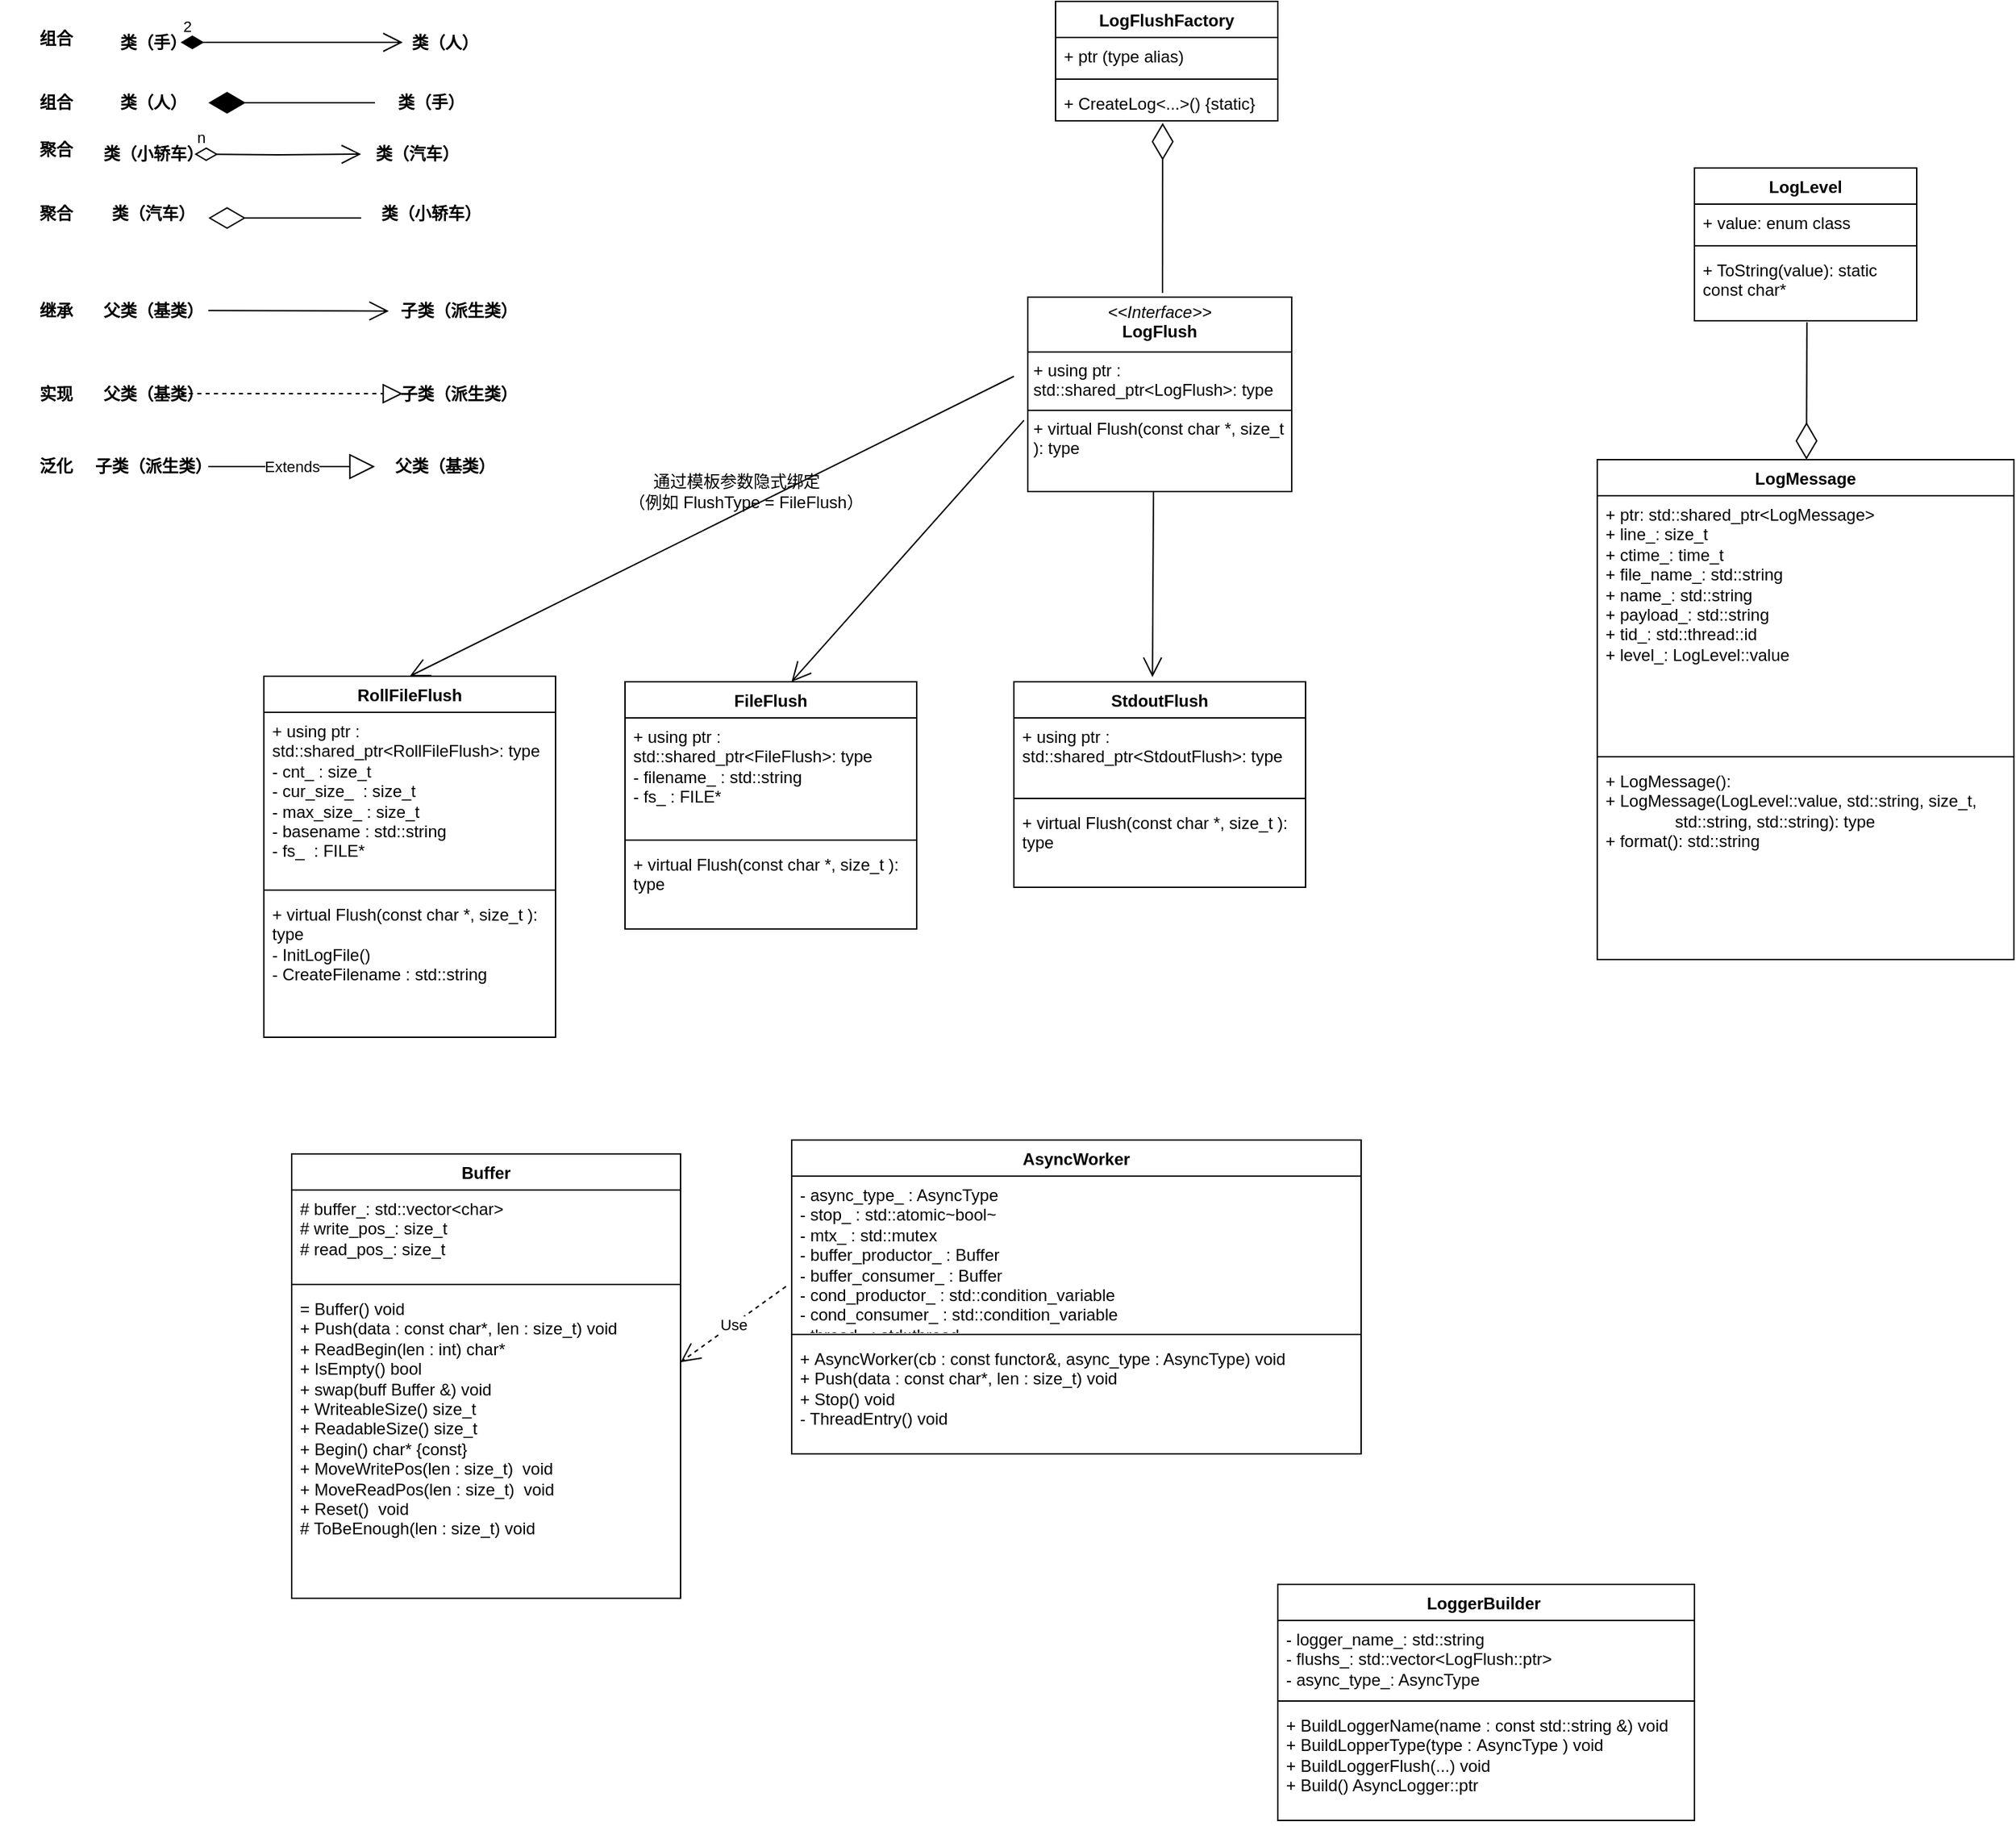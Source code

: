 <mxfile version="26.1.0">
  <diagram name="第 1 页" id="fOuAMprKsr2X9MjwaEno">
    <mxGraphModel dx="2245" dy="728" grid="1" gridSize="10" guides="1" tooltips="1" connect="1" arrows="1" fold="1" page="1" pageScale="1" pageWidth="827" pageHeight="1169" math="0" shadow="0">
      <root>
        <mxCell id="0" />
        <mxCell id="1" parent="0" />
        <mxCell id="z3Is95D2eXdALTqiWvSm-1" value="LogLevel" style="swimlane;fontStyle=1;align=center;verticalAlign=top;childLayout=stackLayout;horizontal=1;startSize=26;horizontalStack=0;resizeParent=1;resizeParentMax=0;resizeLast=0;collapsible=1;marginBottom=0;whiteSpace=wrap;html=1;" parent="1" vertex="1">
          <mxGeometry x="400" y="130" width="160" height="110" as="geometry" />
        </mxCell>
        <mxCell id="z3Is95D2eXdALTqiWvSm-2" value="+ value: enum class" style="text;strokeColor=none;fillColor=none;align=left;verticalAlign=top;spacingLeft=4;spacingRight=4;overflow=hidden;rotatable=0;points=[[0,0.5],[1,0.5]];portConstraint=eastwest;whiteSpace=wrap;html=1;" parent="z3Is95D2eXdALTqiWvSm-1" vertex="1">
          <mxGeometry y="26" width="160" height="26" as="geometry" />
        </mxCell>
        <mxCell id="z3Is95D2eXdALTqiWvSm-3" value="" style="line;strokeWidth=1;fillColor=none;align=left;verticalAlign=middle;spacingTop=-1;spacingLeft=3;spacingRight=3;rotatable=0;labelPosition=right;points=[];portConstraint=eastwest;strokeColor=inherit;" parent="z3Is95D2eXdALTqiWvSm-1" vertex="1">
          <mxGeometry y="52" width="160" height="8" as="geometry" />
        </mxCell>
        <mxCell id="z3Is95D2eXdALTqiWvSm-4" value="+ ToString(value): static const char*" style="text;strokeColor=none;fillColor=none;align=left;verticalAlign=top;spacingLeft=4;spacingRight=4;overflow=hidden;rotatable=0;points=[[0,0.5],[1,0.5]];portConstraint=eastwest;whiteSpace=wrap;html=1;" parent="z3Is95D2eXdALTqiWvSm-1" vertex="1">
          <mxGeometry y="60" width="160" height="50" as="geometry" />
        </mxCell>
        <mxCell id="z3Is95D2eXdALTqiWvSm-5" value="LogMessage" style="swimlane;fontStyle=1;align=center;verticalAlign=top;childLayout=stackLayout;horizontal=1;startSize=26;horizontalStack=0;resizeParent=1;resizeParentMax=0;resizeLast=0;collapsible=1;marginBottom=0;whiteSpace=wrap;html=1;" parent="1" vertex="1">
          <mxGeometry x="330" y="340" width="300" height="360" as="geometry" />
        </mxCell>
        <mxCell id="z3Is95D2eXdALTqiWvSm-6" value="+ ptr: std::shared_ptr&amp;lt;LogMessage&amp;gt;&lt;div&gt;+ line_: size_t&lt;/div&gt;&lt;div&gt;+ ctime_: time_t&lt;/div&gt;&lt;div&gt;+ file_name_: std::string&lt;/div&gt;&lt;div&gt;+ name_: std::string&lt;/div&gt;&lt;div&gt;&lt;div&gt;+ payload_: std::string&lt;/div&gt;&lt;div&gt;+ tid_: std::thread::id&lt;/div&gt;&lt;/div&gt;&lt;div&gt;&lt;div&gt;+ level_: LogLevel::value&lt;/div&gt;&lt;/div&gt;" style="text;strokeColor=none;fillColor=none;align=left;verticalAlign=top;spacingLeft=4;spacingRight=4;overflow=hidden;rotatable=0;points=[[0,0.5],[1,0.5]];portConstraint=eastwest;whiteSpace=wrap;html=1;" parent="z3Is95D2eXdALTqiWvSm-5" vertex="1">
          <mxGeometry y="26" width="300" height="184" as="geometry" />
        </mxCell>
        <mxCell id="z3Is95D2eXdALTqiWvSm-7" value="" style="line;strokeWidth=1;fillColor=none;align=left;verticalAlign=middle;spacingTop=-1;spacingLeft=3;spacingRight=3;rotatable=0;labelPosition=right;points=[];portConstraint=eastwest;strokeColor=inherit;" parent="z3Is95D2eXdALTqiWvSm-5" vertex="1">
          <mxGeometry y="210" width="300" height="8" as="geometry" />
        </mxCell>
        <mxCell id="z3Is95D2eXdALTqiWvSm-8" value="+ LogMessage():&amp;nbsp;&lt;div&gt;+ LogMessage(&lt;span style=&quot;background-color: transparent;&quot;&gt;LogLevel::value, std::string, size_t,&lt;br&gt;&lt;/span&gt;&lt;span style=&quot;background-color: transparent;&quot;&gt;&amp;nbsp; &amp;nbsp; &amp;nbsp; &amp;nbsp; &amp;nbsp; &amp;nbsp; &amp;nbsp; &amp;nbsp;std::string, std::string&lt;/span&gt;): type&lt;/div&gt;&lt;div&gt;+ format(): std::string&lt;/div&gt;" style="text;strokeColor=none;fillColor=none;align=left;verticalAlign=top;spacingLeft=4;spacingRight=4;overflow=hidden;rotatable=0;points=[[0,0.5],[1,0.5]];portConstraint=eastwest;whiteSpace=wrap;html=1;" parent="z3Is95D2eXdALTqiWvSm-5" vertex="1">
          <mxGeometry y="218" width="300" height="142" as="geometry" />
        </mxCell>
        <mxCell id="IWvmdIMH10l5KPkmLy84-5" value="" style="endArrow=diamondThin;endFill=0;endSize=24;html=1;rounded=0;exitX=0.506;exitY=1.02;exitDx=0;exitDy=0;exitPerimeter=0;" parent="1" source="z3Is95D2eXdALTqiWvSm-4" target="z3Is95D2eXdALTqiWvSm-5" edge="1">
          <mxGeometry width="160" relative="1" as="geometry">
            <mxPoint x="470" y="240" as="sourcePoint" />
            <mxPoint x="630" y="240" as="targetPoint" />
          </mxGeometry>
        </mxCell>
        <mxCell id="IWvmdIMH10l5KPkmLy84-7" value="StdoutFlush" style="swimlane;fontStyle=1;align=center;verticalAlign=top;childLayout=stackLayout;horizontal=1;startSize=26;horizontalStack=0;resizeParent=1;resizeParentMax=0;resizeLast=0;collapsible=1;marginBottom=0;whiteSpace=wrap;html=1;" parent="1" vertex="1">
          <mxGeometry x="-90" y="500" width="210" height="148" as="geometry" />
        </mxCell>
        <mxCell id="IWvmdIMH10l5KPkmLy84-8" value="+ using ptr : std::shared_ptr&amp;lt;StdoutFlush&amp;gt;: type" style="text;strokeColor=none;fillColor=none;align=left;verticalAlign=top;spacingLeft=4;spacingRight=4;overflow=hidden;rotatable=0;points=[[0,0.5],[1,0.5]];portConstraint=eastwest;whiteSpace=wrap;html=1;" parent="IWvmdIMH10l5KPkmLy84-7" vertex="1">
          <mxGeometry y="26" width="210" height="54" as="geometry" />
        </mxCell>
        <mxCell id="IWvmdIMH10l5KPkmLy84-9" value="" style="line;strokeWidth=1;fillColor=none;align=left;verticalAlign=middle;spacingTop=-1;spacingLeft=3;spacingRight=3;rotatable=0;labelPosition=right;points=[];portConstraint=eastwest;strokeColor=inherit;" parent="IWvmdIMH10l5KPkmLy84-7" vertex="1">
          <mxGeometry y="80" width="210" height="8" as="geometry" />
        </mxCell>
        <mxCell id="IWvmdIMH10l5KPkmLy84-10" value="+&amp;nbsp;virtual Flush(const char *, size_t ): type" style="text;strokeColor=none;fillColor=none;align=left;verticalAlign=top;spacingLeft=4;spacingRight=4;overflow=hidden;rotatable=0;points=[[0,0.5],[1,0.5]];portConstraint=eastwest;whiteSpace=wrap;html=1;" parent="IWvmdIMH10l5KPkmLy84-7" vertex="1">
          <mxGeometry y="88" width="210" height="60" as="geometry" />
        </mxCell>
        <mxCell id="IWvmdIMH10l5KPkmLy84-11" value="FileFlush" style="swimlane;fontStyle=1;align=center;verticalAlign=top;childLayout=stackLayout;horizontal=1;startSize=26;horizontalStack=0;resizeParent=1;resizeParentMax=0;resizeLast=0;collapsible=1;marginBottom=0;whiteSpace=wrap;html=1;" parent="1" vertex="1">
          <mxGeometry x="-370" y="500" width="210" height="178" as="geometry" />
        </mxCell>
        <mxCell id="IWvmdIMH10l5KPkmLy84-12" value="+ using ptr : std::shared_ptr&amp;lt;FileFlush&amp;gt;: type&lt;div&gt;-&amp;nbsp;filename_ :&amp;nbsp;std::string&lt;/div&gt;&lt;div&gt;- fs_ :&amp;nbsp;FILE*&lt;/div&gt;" style="text;strokeColor=none;fillColor=none;align=left;verticalAlign=top;spacingLeft=4;spacingRight=4;overflow=hidden;rotatable=0;points=[[0,0.5],[1,0.5]];portConstraint=eastwest;whiteSpace=wrap;html=1;" parent="IWvmdIMH10l5KPkmLy84-11" vertex="1">
          <mxGeometry y="26" width="210" height="84" as="geometry" />
        </mxCell>
        <mxCell id="IWvmdIMH10l5KPkmLy84-13" value="" style="line;strokeWidth=1;fillColor=none;align=left;verticalAlign=middle;spacingTop=-1;spacingLeft=3;spacingRight=3;rotatable=0;labelPosition=right;points=[];portConstraint=eastwest;strokeColor=inherit;" parent="IWvmdIMH10l5KPkmLy84-11" vertex="1">
          <mxGeometry y="110" width="210" height="8" as="geometry" />
        </mxCell>
        <mxCell id="IWvmdIMH10l5KPkmLy84-14" value="+&amp;nbsp;virtual Flush(const char *, size_t ): type" style="text;strokeColor=none;fillColor=none;align=left;verticalAlign=top;spacingLeft=4;spacingRight=4;overflow=hidden;rotatable=0;points=[[0,0.5],[1,0.5]];portConstraint=eastwest;whiteSpace=wrap;html=1;" parent="IWvmdIMH10l5KPkmLy84-11" vertex="1">
          <mxGeometry y="118" width="210" height="60" as="geometry" />
        </mxCell>
        <mxCell id="IWvmdIMH10l5KPkmLy84-16" value="RollFileFlush" style="swimlane;fontStyle=1;align=center;verticalAlign=top;childLayout=stackLayout;horizontal=1;startSize=26;horizontalStack=0;resizeParent=1;resizeParentMax=0;resizeLast=0;collapsible=1;marginBottom=0;whiteSpace=wrap;html=1;" parent="1" vertex="1">
          <mxGeometry x="-630" y="496" width="210" height="260" as="geometry" />
        </mxCell>
        <mxCell id="IWvmdIMH10l5KPkmLy84-17" value="+ using ptr : std::shared_ptr&amp;lt;RollFileFlush&amp;gt;: type&lt;div&gt;&lt;span style=&quot;background-color: transparent; color: light-dark(rgb(0, 0, 0), rgb(255, 255, 255));&quot;&gt;- cnt_ :&amp;nbsp;&lt;/span&gt;size_t&amp;nbsp;&lt;div&gt;&lt;div&gt;-&amp;nbsp;&lt;span style=&quot;background-color: transparent; color: light-dark(rgb(0, 0, 0), rgb(255, 255, 255));&quot;&gt;cur_size_&lt;/span&gt;&lt;span style=&quot;background-color: transparent; color: light-dark(rgb(0, 0, 0), rgb(255, 255, 255));&quot;&gt;&amp;nbsp; :&amp;nbsp;&lt;/span&gt;&lt;span style=&quot;background-color: transparent;&quot;&gt;size_t&lt;/span&gt;&lt;/div&gt;&lt;div&gt;-&amp;nbsp;&lt;span style=&quot;background-color: transparent; color: light-dark(rgb(0, 0, 0), rgb(255, 255, 255));&quot;&gt;max_size_ :&lt;/span&gt;&lt;span style=&quot;background-color: transparent; color: light-dark(rgb(0, 0, 0), rgb(255, 255, 255));&quot;&gt;&amp;nbsp;size_t&amp;nbsp;&lt;/span&gt;&lt;/div&gt;&lt;div&gt;-&amp;nbsp;&lt;span style=&quot;background-color: transparent; color: light-dark(rgb(0, 0, 0), rgb(255, 255, 255));&quot;&gt;basename :&amp;nbsp;&lt;/span&gt;&lt;span style=&quot;background-color: transparent; color: light-dark(rgb(0, 0, 0), rgb(255, 255, 255));&quot;&gt;std::string&lt;/span&gt;&lt;/div&gt;&lt;div&gt;-&amp;nbsp;&lt;span style=&quot;background-color: transparent; color: light-dark(rgb(0, 0, 0), rgb(255, 255, 255));&quot;&gt;fs_&lt;/span&gt;&lt;span style=&quot;background-color: transparent; color: light-dark(rgb(0, 0, 0), rgb(255, 255, 255));&quot;&gt;&amp;nbsp; :&amp;nbsp;&lt;/span&gt;&lt;span style=&quot;background-color: transparent; color: light-dark(rgb(0, 0, 0), rgb(255, 255, 255));&quot;&gt;FILE*&lt;/span&gt;&lt;/div&gt;&lt;/div&gt;&lt;/div&gt;" style="text;strokeColor=none;fillColor=none;align=left;verticalAlign=top;spacingLeft=4;spacingRight=4;overflow=hidden;rotatable=0;points=[[0,0.5],[1,0.5]];portConstraint=eastwest;whiteSpace=wrap;html=1;" parent="IWvmdIMH10l5KPkmLy84-16" vertex="1">
          <mxGeometry y="26" width="210" height="124" as="geometry" />
        </mxCell>
        <mxCell id="IWvmdIMH10l5KPkmLy84-18" value="" style="line;strokeWidth=1;fillColor=none;align=left;verticalAlign=middle;spacingTop=-1;spacingLeft=3;spacingRight=3;rotatable=0;labelPosition=right;points=[];portConstraint=eastwest;strokeColor=inherit;" parent="IWvmdIMH10l5KPkmLy84-16" vertex="1">
          <mxGeometry y="150" width="210" height="8" as="geometry" />
        </mxCell>
        <mxCell id="IWvmdIMH10l5KPkmLy84-19" value="+&amp;nbsp;virtual Flush(const char *, size_t ): type&lt;div&gt;-&amp;nbsp;InitLogFile()&lt;/div&gt;&lt;div&gt;-&amp;nbsp;CreateFilename :&amp;nbsp;std::string&lt;/div&gt;&lt;div&gt;&lt;br&gt;&lt;/div&gt;" style="text;strokeColor=none;fillColor=none;align=left;verticalAlign=top;spacingLeft=4;spacingRight=4;overflow=hidden;rotatable=0;points=[[0,0.5],[1,0.5]];portConstraint=eastwest;whiteSpace=wrap;html=1;" parent="IWvmdIMH10l5KPkmLy84-16" vertex="1">
          <mxGeometry y="158" width="210" height="102" as="geometry" />
        </mxCell>
        <mxCell id="IWvmdIMH10l5KPkmLy84-21" value="LogFlushFactory" style="swimlane;fontStyle=1;align=center;verticalAlign=top;childLayout=stackLayout;horizontal=1;startSize=26;horizontalStack=0;resizeParent=1;resizeParentMax=0;resizeLast=0;collapsible=1;marginBottom=0;whiteSpace=wrap;html=1;" parent="1" vertex="1">
          <mxGeometry x="-60" y="10" width="160" height="86" as="geometry" />
        </mxCell>
        <mxCell id="IWvmdIMH10l5KPkmLy84-22" value="+ ptr (type alias)" style="text;strokeColor=none;fillColor=none;align=left;verticalAlign=top;spacingLeft=4;spacingRight=4;overflow=hidden;rotatable=0;points=[[0,0.5],[1,0.5]];portConstraint=eastwest;whiteSpace=wrap;html=1;" parent="IWvmdIMH10l5KPkmLy84-21" vertex="1">
          <mxGeometry y="26" width="160" height="26" as="geometry" />
        </mxCell>
        <mxCell id="IWvmdIMH10l5KPkmLy84-23" value="" style="line;strokeWidth=1;fillColor=none;align=left;verticalAlign=middle;spacingTop=-1;spacingLeft=3;spacingRight=3;rotatable=0;labelPosition=right;points=[];portConstraint=eastwest;strokeColor=inherit;" parent="IWvmdIMH10l5KPkmLy84-21" vertex="1">
          <mxGeometry y="52" width="160" height="8" as="geometry" />
        </mxCell>
        <mxCell id="IWvmdIMH10l5KPkmLy84-24" value="+ CreateLog&amp;lt;...&amp;gt;() {static}" style="text;strokeColor=none;fillColor=none;align=left;verticalAlign=top;spacingLeft=4;spacingRight=4;overflow=hidden;rotatable=0;points=[[0,0.5],[1,0.5]];portConstraint=eastwest;whiteSpace=wrap;html=1;" parent="IWvmdIMH10l5KPkmLy84-21" vertex="1">
          <mxGeometry y="60" width="160" height="26" as="geometry" />
        </mxCell>
        <mxCell id="IWvmdIMH10l5KPkmLy84-26" value="" style="endArrow=open;endFill=1;endSize=12;html=1;rounded=0;exitX=0.431;exitY=1.033;exitDx=0;exitDy=0;exitPerimeter=0;entryX=0.475;entryY=-0.023;entryDx=0;entryDy=0;entryPerimeter=0;" parent="1" target="IWvmdIMH10l5KPkmLy84-7" edge="1">
          <mxGeometry width="160" relative="1" as="geometry">
            <mxPoint x="10.51" y="359.98" as="sourcePoint" />
            <mxPoint x="-110" y="440" as="targetPoint" />
          </mxGeometry>
        </mxCell>
        <mxCell id="IWvmdIMH10l5KPkmLy84-28" value="" style="endArrow=open;endFill=1;endSize=12;html=1;rounded=0;entryX=0.5;entryY=0;entryDx=0;entryDy=0;" parent="1" target="IWvmdIMH10l5KPkmLy84-16" edge="1">
          <mxGeometry width="160" relative="1" as="geometry">
            <mxPoint x="-90" y="280" as="sourcePoint" />
            <mxPoint x="-360" y="490" as="targetPoint" />
          </mxGeometry>
        </mxCell>
        <mxCell id="IWvmdIMH10l5KPkmLy84-29" value="&lt;div&gt;通过模板参数隐式绑定&lt;/div&gt;&lt;div&gt;&amp;nbsp; &amp;nbsp; （例如 FlushType = FileFlush）&lt;/div&gt;" style="text;html=1;align=center;verticalAlign=middle;resizable=0;points=[];autosize=1;strokeColor=none;fillColor=none;" parent="1" vertex="1">
          <mxGeometry x="-395" y="343" width="210" height="40" as="geometry" />
        </mxCell>
        <mxCell id="Rus0YeZyXGwCTxSHVyxS-1" value="&lt;div&gt;&lt;span style=&quot;background-color: transparent; color: light-dark(rgb(0, 0, 0), rgb(255, 255, 255));&quot;&gt;AsyncWorker&lt;/span&gt;&lt;/div&gt;" style="swimlane;fontStyle=1;align=center;verticalAlign=top;childLayout=stackLayout;horizontal=1;startSize=26;horizontalStack=0;resizeParent=1;resizeParentMax=0;resizeLast=0;collapsible=1;marginBottom=0;whiteSpace=wrap;html=1;" parent="1" vertex="1">
          <mxGeometry x="-250" y="830" width="410" height="226" as="geometry" />
        </mxCell>
        <mxCell id="Rus0YeZyXGwCTxSHVyxS-2" value="&lt;div&gt;- async_type_ : AsyncType&lt;/div&gt;&lt;div&gt;- stop_ : std::atomic~bool~&lt;/div&gt;&lt;div&gt;- mtx_ : std::mutex&lt;/div&gt;&lt;div&gt;- buffer_productor_ : Buffer&lt;/div&gt;&lt;div&gt;- buffer_consumer_ : Buffer&lt;/div&gt;&lt;div&gt;- cond_productor_ : std::condition_variable&lt;/div&gt;&lt;div&gt;- cond_consumer_ : std::condition_variable&lt;/div&gt;&lt;div&gt;- thread_ : std::thread&lt;/div&gt;&lt;div&gt;- callback_ : functor&lt;/div&gt;&lt;div&gt;&lt;br&gt;&lt;/div&gt;" style="text;strokeColor=none;fillColor=none;align=left;verticalAlign=top;spacingLeft=4;spacingRight=4;overflow=hidden;rotatable=0;points=[[0,0.5],[1,0.5]];portConstraint=eastwest;whiteSpace=wrap;html=1;" parent="Rus0YeZyXGwCTxSHVyxS-1" vertex="1">
          <mxGeometry y="26" width="410" height="110" as="geometry" />
        </mxCell>
        <mxCell id="Rus0YeZyXGwCTxSHVyxS-3" value="" style="line;strokeWidth=1;fillColor=none;align=left;verticalAlign=middle;spacingTop=-1;spacingLeft=3;spacingRight=3;rotatable=0;labelPosition=right;points=[];portConstraint=eastwest;strokeColor=inherit;" parent="Rus0YeZyXGwCTxSHVyxS-1" vertex="1">
          <mxGeometry y="136" width="410" height="8" as="geometry" />
        </mxCell>
        <mxCell id="Rus0YeZyXGwCTxSHVyxS-4" value="&lt;div&gt;+&amp;nbsp;AsyncWorker(cb : const functor&amp;amp;, async_type : AsyncType) void&lt;/div&gt;&lt;div&gt;+ Push(data : const char*, len : size_t) void&lt;/div&gt;&lt;div&gt;+ Stop() void&lt;/div&gt;&lt;div&gt;- ThreadEntry() void&lt;/div&gt;" style="text;strokeColor=none;fillColor=none;align=left;verticalAlign=top;spacingLeft=4;spacingRight=4;overflow=hidden;rotatable=0;points=[[0,0.5],[1,0.5]];portConstraint=eastwest;whiteSpace=wrap;html=1;" parent="Rus0YeZyXGwCTxSHVyxS-1" vertex="1">
          <mxGeometry y="144" width="410" height="82" as="geometry" />
        </mxCell>
        <mxCell id="Rus0YeZyXGwCTxSHVyxS-5" value="Buffer" style="swimlane;fontStyle=1;align=center;verticalAlign=top;childLayout=stackLayout;horizontal=1;startSize=26;horizontalStack=0;resizeParent=1;resizeParentMax=0;resizeLast=0;collapsible=1;marginBottom=0;whiteSpace=wrap;html=1;" parent="1" vertex="1">
          <mxGeometry x="-610" y="840" width="280" height="320" as="geometry" />
        </mxCell>
        <mxCell id="Rus0YeZyXGwCTxSHVyxS-6" value="&lt;div&gt;# buffer_: std::vector&amp;lt;char&amp;gt;&lt;/div&gt;&lt;div&gt;# write_pos_: size_t&lt;/div&gt;&lt;div&gt;# read_pos_: size_t&lt;/div&gt;&lt;div&gt;&lt;br&gt;&lt;/div&gt;&lt;div&gt;&lt;br&gt;&lt;/div&gt;" style="text;strokeColor=none;fillColor=none;align=left;verticalAlign=top;spacingLeft=4;spacingRight=4;overflow=hidden;rotatable=0;points=[[0,0.5],[1,0.5]];portConstraint=eastwest;whiteSpace=wrap;html=1;" parent="Rus0YeZyXGwCTxSHVyxS-5" vertex="1">
          <mxGeometry y="26" width="280" height="64" as="geometry" />
        </mxCell>
        <mxCell id="Rus0YeZyXGwCTxSHVyxS-7" value="" style="line;strokeWidth=1;fillColor=none;align=left;verticalAlign=middle;spacingTop=-1;spacingLeft=3;spacingRight=3;rotatable=0;labelPosition=right;points=[];portConstraint=eastwest;strokeColor=inherit;" parent="Rus0YeZyXGwCTxSHVyxS-5" vertex="1">
          <mxGeometry y="90" width="280" height="8" as="geometry" />
        </mxCell>
        <mxCell id="Rus0YeZyXGwCTxSHVyxS-8" value="&lt;div&gt;=&amp;nbsp;Buffer() void&lt;/div&gt;&lt;div&gt;+ Push(data : const char*, len : size_t) void&lt;/div&gt;&lt;div&gt;+&amp;nbsp;ReadBegin(len : int) char*&lt;/div&gt;&lt;div&gt;+&amp;nbsp;IsEmpty() bool&lt;/div&gt;&lt;div&gt;+ swap(buff Buffer &amp;amp;) void&lt;/div&gt;&lt;div&gt;+&amp;nbsp;WriteableSize() size_t&lt;/div&gt;&lt;div&gt;+&amp;nbsp;ReadableSize() size_t&lt;/div&gt;&lt;div&gt;+&amp;nbsp;Begin() char* {const}&lt;/div&gt;&lt;div&gt;+&amp;nbsp;MoveWritePos(len : size_t)&amp;nbsp; void&lt;/div&gt;&lt;div&gt;+&amp;nbsp;MoveReadPos(len : size_t)&amp;nbsp; void&lt;/div&gt;&lt;div&gt;+&amp;nbsp;Reset()&amp;nbsp; void&lt;/div&gt;&lt;div&gt;#&amp;nbsp;ToBeEnough(len : size_t) void&lt;/div&gt;" style="text;strokeColor=none;fillColor=none;align=left;verticalAlign=top;spacingLeft=4;spacingRight=4;overflow=hidden;rotatable=0;points=[[0,0.5],[1,0.5]];portConstraint=eastwest;whiteSpace=wrap;html=1;" parent="Rus0YeZyXGwCTxSHVyxS-5" vertex="1">
          <mxGeometry y="98" width="280" height="222" as="geometry" />
        </mxCell>
        <mxCell id="Rus0YeZyXGwCTxSHVyxS-9" value="Use" style="endArrow=open;endSize=12;dashed=1;html=1;rounded=0;entryX=1;entryY=0.234;entryDx=0;entryDy=0;entryPerimeter=0;exitX=-0.01;exitY=0.722;exitDx=0;exitDy=0;exitPerimeter=0;" parent="1" source="Rus0YeZyXGwCTxSHVyxS-2" target="Rus0YeZyXGwCTxSHVyxS-8" edge="1">
          <mxGeometry width="160" relative="1" as="geometry">
            <mxPoint x="-330" y="1010" as="sourcePoint" />
            <mxPoint x="-250" y="1010" as="targetPoint" />
          </mxGeometry>
        </mxCell>
        <mxCell id="Rus0YeZyXGwCTxSHVyxS-10" value="n" style="endArrow=open;html=1;endSize=12;startArrow=diamondThin;startSize=14;startFill=0;edgeStyle=orthogonalEdgeStyle;align=left;verticalAlign=bottom;rounded=0;" parent="1" target="Rus0YeZyXGwCTxSHVyxS-11" edge="1">
          <mxGeometry x="-1" y="3" relative="1" as="geometry">
            <mxPoint x="-680" y="120" as="sourcePoint" />
            <mxPoint x="-520" y="120" as="targetPoint" />
          </mxGeometry>
        </mxCell>
        <mxCell id="Rus0YeZyXGwCTxSHVyxS-11" value="类（汽车）" style="text;align=center;fontStyle=1;verticalAlign=middle;spacingLeft=3;spacingRight=3;strokeColor=none;rotatable=0;points=[[0,0.5],[1,0.5]];portConstraint=eastwest;html=1;" parent="1" vertex="1">
          <mxGeometry x="-560" y="107" width="80" height="26" as="geometry" />
        </mxCell>
        <mxCell id="Rus0YeZyXGwCTxSHVyxS-12" value="类（小轿车）" style="text;align=center;fontStyle=1;verticalAlign=middle;spacingLeft=3;spacingRight=3;strokeColor=none;rotatable=0;points=[[0,0.5],[1,0.5]];portConstraint=eastwest;html=1;" parent="1" vertex="1">
          <mxGeometry x="-750" y="107" width="80" height="26" as="geometry" />
        </mxCell>
        <mxCell id="Rus0YeZyXGwCTxSHVyxS-13" value="聚合" style="text;align=center;fontStyle=1;verticalAlign=middle;spacingLeft=3;spacingRight=3;strokeColor=none;rotatable=0;points=[[0,0.5],[1,0.5]];portConstraint=eastwest;html=1;" parent="1" vertex="1">
          <mxGeometry x="-820" y="104" width="80" height="26" as="geometry" />
        </mxCell>
        <mxCell id="Rus0YeZyXGwCTxSHVyxS-21" value="聚合" style="text;align=center;fontStyle=1;verticalAlign=middle;spacingLeft=3;spacingRight=3;strokeColor=none;rotatable=0;points=[[0,0.5],[1,0.5]];portConstraint=eastwest;html=1;" parent="1" vertex="1">
          <mxGeometry x="-820" y="150" width="80" height="26" as="geometry" />
        </mxCell>
        <mxCell id="Rus0YeZyXGwCTxSHVyxS-22" value="" style="endArrow=diamondThin;endFill=0;endSize=24;html=1;rounded=0;" parent="1" edge="1">
          <mxGeometry width="160" relative="1" as="geometry">
            <mxPoint x="-560" y="166" as="sourcePoint" />
            <mxPoint x="-670" y="166" as="targetPoint" />
          </mxGeometry>
        </mxCell>
        <mxCell id="Rus0YeZyXGwCTxSHVyxS-23" value="Extends" style="endArrow=block;endSize=16;endFill=0;html=1;rounded=0;exitX=1;exitY=0.5;exitDx=0;exitDy=0;" parent="1" source="Rus0YeZyXGwCTxSHVyxS-35" edge="1">
          <mxGeometry width="160" relative="1" as="geometry">
            <mxPoint x="-690" y="344.58" as="sourcePoint" />
            <mxPoint x="-550" y="345" as="targetPoint" />
          </mxGeometry>
        </mxCell>
        <mxCell id="Rus0YeZyXGwCTxSHVyxS-24" value="继承" style="text;align=center;fontStyle=1;verticalAlign=middle;spacingLeft=3;spacingRight=3;strokeColor=none;rotatable=0;points=[[0,0.5],[1,0.5]];portConstraint=eastwest;html=1;" parent="1" vertex="1">
          <mxGeometry x="-820" y="220" width="80" height="26" as="geometry" />
        </mxCell>
        <mxCell id="Rus0YeZyXGwCTxSHVyxS-26" value="父类（基类）" style="text;align=center;fontStyle=1;verticalAlign=middle;spacingLeft=3;spacingRight=3;strokeColor=none;rotatable=0;points=[[0,0.5],[1,0.5]];portConstraint=eastwest;html=1;" parent="1" vertex="1">
          <mxGeometry x="-750" y="220" width="80" height="26" as="geometry" />
        </mxCell>
        <mxCell id="Rus0YeZyXGwCTxSHVyxS-27" value="​子类（派生类）​" style="text;align=center;fontStyle=1;verticalAlign=middle;spacingLeft=3;spacingRight=3;strokeColor=none;rotatable=0;points=[[0,0.5],[1,0.5]];portConstraint=eastwest;html=1;" parent="1" vertex="1">
          <mxGeometry x="-530" y="220" width="80" height="26" as="geometry" />
        </mxCell>
        <mxCell id="Rus0YeZyXGwCTxSHVyxS-29" value="父类（基类）" style="text;align=center;fontStyle=1;verticalAlign=middle;spacingLeft=3;spacingRight=3;strokeColor=none;rotatable=0;points=[[0,0.5],[1,0.5]];portConstraint=eastwest;html=1;" parent="1" vertex="1">
          <mxGeometry x="-750" y="280" width="80" height="26" as="geometry" />
        </mxCell>
        <mxCell id="Rus0YeZyXGwCTxSHVyxS-30" value="​子类（派生类）​" style="text;align=center;fontStyle=1;verticalAlign=middle;spacingLeft=3;spacingRight=3;strokeColor=none;rotatable=0;points=[[0,0.5],[1,0.5]];portConstraint=eastwest;html=1;" parent="1" vertex="1">
          <mxGeometry x="-530" y="280" width="80" height="26" as="geometry" />
        </mxCell>
        <mxCell id="Rus0YeZyXGwCTxSHVyxS-31" value="" style="endArrow=block;dashed=1;endFill=0;endSize=12;html=1;rounded=0;" parent="1" edge="1">
          <mxGeometry width="160" relative="1" as="geometry">
            <mxPoint x="-690" y="292.5" as="sourcePoint" />
            <mxPoint x="-530" y="292.5" as="targetPoint" />
          </mxGeometry>
        </mxCell>
        <mxCell id="Rus0YeZyXGwCTxSHVyxS-32" value="实现" style="text;align=center;fontStyle=1;verticalAlign=middle;spacingLeft=3;spacingRight=3;strokeColor=none;rotatable=0;points=[[0,0.5],[1,0.5]];portConstraint=eastwest;html=1;" parent="1" vertex="1">
          <mxGeometry x="-820" y="280" width="80" height="26" as="geometry" />
        </mxCell>
        <mxCell id="Rus0YeZyXGwCTxSHVyxS-33" value="" style="endArrow=open;endFill=1;endSize=12;html=1;rounded=0;" parent="1" edge="1">
          <mxGeometry width="160" relative="1" as="geometry">
            <mxPoint x="-670" y="232.58" as="sourcePoint" />
            <mxPoint x="-540" y="233" as="targetPoint" />
          </mxGeometry>
        </mxCell>
        <mxCell id="Rus0YeZyXGwCTxSHVyxS-34" value="泛化" style="text;align=center;fontStyle=1;verticalAlign=middle;spacingLeft=3;spacingRight=3;strokeColor=none;rotatable=0;points=[[0,0.5],[1,0.5]];portConstraint=eastwest;html=1;" parent="1" vertex="1">
          <mxGeometry x="-820" y="332" width="80" height="26" as="geometry" />
        </mxCell>
        <mxCell id="Rus0YeZyXGwCTxSHVyxS-35" value="​子类（派生类）​" style="text;align=center;fontStyle=1;verticalAlign=middle;spacingLeft=3;spacingRight=3;strokeColor=none;rotatable=0;points=[[0,0.5],[1,0.5]];portConstraint=eastwest;html=1;" parent="1" vertex="1">
          <mxGeometry x="-750" y="332" width="80" height="26" as="geometry" />
        </mxCell>
        <mxCell id="Rus0YeZyXGwCTxSHVyxS-36" value="父类（基类）" style="text;align=center;fontStyle=1;verticalAlign=middle;spacingLeft=3;spacingRight=3;strokeColor=none;rotatable=0;points=[[0,0.5],[1,0.5]];portConstraint=eastwest;html=1;" parent="1" vertex="1">
          <mxGeometry x="-540" y="332" width="80" height="26" as="geometry" />
        </mxCell>
        <mxCell id="Rus0YeZyXGwCTxSHVyxS-37" value="类（小轿车）" style="text;align=center;fontStyle=1;verticalAlign=middle;spacingLeft=3;spacingRight=3;strokeColor=none;rotatable=0;points=[[0,0.5],[1,0.5]];portConstraint=eastwest;html=1;" parent="1" vertex="1">
          <mxGeometry x="-550" y="150" width="80" height="26" as="geometry" />
        </mxCell>
        <mxCell id="Rus0YeZyXGwCTxSHVyxS-38" value="类（汽车）" style="text;align=center;fontStyle=1;verticalAlign=middle;spacingLeft=3;spacingRight=3;strokeColor=none;rotatable=0;points=[[0,0.5],[1,0.5]];portConstraint=eastwest;html=1;" parent="1" vertex="1">
          <mxGeometry x="-750" y="150" width="80" height="26" as="geometry" />
        </mxCell>
        <mxCell id="Rus0YeZyXGwCTxSHVyxS-40" value="类（人）" style="text;align=center;fontStyle=1;verticalAlign=middle;spacingLeft=3;spacingRight=3;strokeColor=none;rotatable=0;points=[[0,0.5],[1,0.5]];portConstraint=eastwest;html=1;" parent="1" vertex="1">
          <mxGeometry x="-540" y="27" width="80" height="26" as="geometry" />
        </mxCell>
        <mxCell id="Rus0YeZyXGwCTxSHVyxS-41" value="类（手）" style="text;align=center;fontStyle=1;verticalAlign=middle;spacingLeft=3;spacingRight=3;strokeColor=none;rotatable=0;points=[[0,0.5],[1,0.5]];portConstraint=eastwest;html=1;" parent="1" vertex="1">
          <mxGeometry x="-750" y="27" width="80" height="26" as="geometry" />
        </mxCell>
        <mxCell id="Rus0YeZyXGwCTxSHVyxS-42" value="组合" style="text;align=center;fontStyle=1;verticalAlign=middle;spacingLeft=3;spacingRight=3;strokeColor=none;rotatable=0;points=[[0,0.5],[1,0.5]];portConstraint=eastwest;html=1;" parent="1" vertex="1">
          <mxGeometry x="-820" y="24" width="80" height="26" as="geometry" />
        </mxCell>
        <mxCell id="Rus0YeZyXGwCTxSHVyxS-43" value="组合" style="text;align=center;fontStyle=1;verticalAlign=middle;spacingLeft=3;spacingRight=3;strokeColor=none;rotatable=0;points=[[0,0.5],[1,0.5]];portConstraint=eastwest;html=1;" parent="1" vertex="1">
          <mxGeometry x="-820" y="70" width="80" height="26" as="geometry" />
        </mxCell>
        <mxCell id="Rus0YeZyXGwCTxSHVyxS-45" value="类（手）" style="text;align=center;fontStyle=1;verticalAlign=middle;spacingLeft=3;spacingRight=3;strokeColor=none;rotatable=0;points=[[0,0.5],[1,0.5]];portConstraint=eastwest;html=1;" parent="1" vertex="1">
          <mxGeometry x="-550" y="70" width="80" height="26" as="geometry" />
        </mxCell>
        <mxCell id="Rus0YeZyXGwCTxSHVyxS-46" value="类（人）" style="text;align=center;fontStyle=1;verticalAlign=middle;spacingLeft=3;spacingRight=3;strokeColor=none;rotatable=0;points=[[0,0.5],[1,0.5]];portConstraint=eastwest;html=1;" parent="1" vertex="1">
          <mxGeometry x="-750" y="70" width="80" height="26" as="geometry" />
        </mxCell>
        <mxCell id="Rus0YeZyXGwCTxSHVyxS-47" value="2" style="endArrow=open;html=1;endSize=12;startArrow=diamondThin;startSize=14;startFill=1;edgeStyle=orthogonalEdgeStyle;align=left;verticalAlign=bottom;rounded=0;" parent="1" edge="1">
          <mxGeometry x="-1" y="3" relative="1" as="geometry">
            <mxPoint x="-690" y="39.5" as="sourcePoint" />
            <mxPoint x="-530" y="39.5" as="targetPoint" />
          </mxGeometry>
        </mxCell>
        <mxCell id="Rus0YeZyXGwCTxSHVyxS-48" value="" style="endArrow=diamondThin;endFill=1;endSize=24;html=1;rounded=0;entryX=1;entryY=0.5;entryDx=0;entryDy=0;" parent="1" source="Rus0YeZyXGwCTxSHVyxS-45" target="Rus0YeZyXGwCTxSHVyxS-46" edge="1">
          <mxGeometry width="160" relative="1" as="geometry">
            <mxPoint x="-690" y="82.5" as="sourcePoint" />
            <mxPoint x="-610" y="60" as="targetPoint" />
          </mxGeometry>
        </mxCell>
        <mxCell id="IWvmdIMH10l5KPkmLy84-27" value="" style="endArrow=open;endFill=1;endSize=12;html=1;rounded=0;exitX=-0.013;exitY=0.228;exitDx=0;exitDy=0;exitPerimeter=0;entryX=0.571;entryY=0;entryDx=0;entryDy=0;entryPerimeter=0;" parent="1" target="IWvmdIMH10l5KPkmLy84-11" edge="1">
          <mxGeometry width="160" relative="1" as="geometry">
            <mxPoint x="-82.73" y="311.68" as="sourcePoint" />
            <mxPoint x="-170" y="470" as="targetPoint" />
          </mxGeometry>
        </mxCell>
        <mxCell id="Rus0YeZyXGwCTxSHVyxS-50" value="&lt;p style=&quot;margin:0px;margin-top:4px;text-align:center;&quot;&gt;&lt;i&gt;&amp;lt;&amp;lt;Interface&amp;gt;&amp;gt;&lt;/i&gt;&lt;br&gt;&lt;span style=&quot;font-weight: 700;&quot;&gt;LogFlush&lt;/span&gt;&lt;/p&gt;&lt;hr size=&quot;1&quot; style=&quot;border-style:solid;&quot;&gt;&lt;p style=&quot;margin:0px;margin-left:4px;&quot;&gt;+ using ptr : std::shared_ptr&amp;lt;LogFlush&amp;gt;: type&lt;/p&gt;&lt;hr size=&quot;1&quot; style=&quot;border-style:solid;&quot;&gt;&lt;p style=&quot;margin:0px;margin-left:4px;&quot;&gt;+&amp;nbsp;virtual Flush(const char *, size_t ): type&lt;/p&gt;" style="verticalAlign=top;align=left;overflow=fill;html=1;whiteSpace=wrap;" parent="1" vertex="1">
          <mxGeometry x="-80" y="223" width="190" height="140" as="geometry" />
        </mxCell>
        <mxCell id="Rus0YeZyXGwCTxSHVyxS-51" value="" style="endArrow=diamondThin;endFill=0;endSize=24;html=1;rounded=0;entryX=0.482;entryY=1.058;entryDx=0;entryDy=0;entryPerimeter=0;" parent="1" target="IWvmdIMH10l5KPkmLy84-24" edge="1">
          <mxGeometry width="160" relative="1" as="geometry">
            <mxPoint x="17" y="220" as="sourcePoint" />
            <mxPoint x="-140" y="280" as="targetPoint" />
          </mxGeometry>
        </mxCell>
        <mxCell id="jP4GjA4qDlAosk7RqO7u-1" value="LoggerBuilder&amp;nbsp;" style="swimlane;fontStyle=1;align=center;verticalAlign=top;childLayout=stackLayout;horizontal=1;startSize=26;horizontalStack=0;resizeParent=1;resizeParentMax=0;resizeLast=0;collapsible=1;marginBottom=0;whiteSpace=wrap;html=1;" vertex="1" parent="1">
          <mxGeometry x="100" y="1150" width="300" height="170" as="geometry" />
        </mxCell>
        <mxCell id="jP4GjA4qDlAosk7RqO7u-2" value="&lt;div&gt;- logger_name_: std::string&lt;/div&gt;&lt;div&gt;- flushs_: std::vector&amp;lt;LogFlush::ptr&amp;gt;&lt;/div&gt;&lt;div&gt;- async_type_: AsyncType&lt;/div&gt;" style="text;strokeColor=none;fillColor=none;align=left;verticalAlign=top;spacingLeft=4;spacingRight=4;overflow=hidden;rotatable=0;points=[[0,0.5],[1,0.5]];portConstraint=eastwest;whiteSpace=wrap;html=1;" vertex="1" parent="jP4GjA4qDlAosk7RqO7u-1">
          <mxGeometry y="26" width="300" height="54" as="geometry" />
        </mxCell>
        <mxCell id="jP4GjA4qDlAosk7RqO7u-3" value="" style="line;strokeWidth=1;fillColor=none;align=left;verticalAlign=middle;spacingTop=-1;spacingLeft=3;spacingRight=3;rotatable=0;labelPosition=right;points=[];portConstraint=eastwest;strokeColor=inherit;" vertex="1" parent="jP4GjA4qDlAosk7RqO7u-1">
          <mxGeometry y="80" width="300" height="8" as="geometry" />
        </mxCell>
        <mxCell id="jP4GjA4qDlAosk7RqO7u-4" value="&lt;div&gt;+ BuildLoggerName(&lt;span style=&quot;background-color: transparent; color: light-dark(rgb(0, 0, 0), rgb(255, 255, 255));&quot;&gt;name :&amp;nbsp;&lt;/span&gt;&lt;span style=&quot;background-color: transparent; color: light-dark(rgb(0, 0, 0), rgb(255, 255, 255));&quot;&gt;const std::string &amp;amp;) void&lt;/span&gt;&lt;/div&gt;&lt;div&gt;+ BuildLopperType(&lt;span style=&quot;background-color: transparent; color: light-dark(rgb(0, 0, 0), rgb(255, 255, 255));&quot;&gt;type :&amp;nbsp;&lt;/span&gt;&lt;span style=&quot;background-color: transparent; color: light-dark(rgb(0, 0, 0), rgb(255, 255, 255));&quot;&gt;AsyncType ) void&lt;/span&gt;&lt;/div&gt;&lt;div&gt;+ BuildLoggerFlush(...) void&lt;/div&gt;&lt;div&gt;+ Build() AsyncLogger::ptr&lt;/div&gt;" style="text;strokeColor=none;fillColor=none;align=left;verticalAlign=top;spacingLeft=4;spacingRight=4;overflow=hidden;rotatable=0;points=[[0,0.5],[1,0.5]];portConstraint=eastwest;whiteSpace=wrap;html=1;" vertex="1" parent="jP4GjA4qDlAosk7RqO7u-1">
          <mxGeometry y="88" width="300" height="82" as="geometry" />
        </mxCell>
      </root>
    </mxGraphModel>
  </diagram>
</mxfile>
